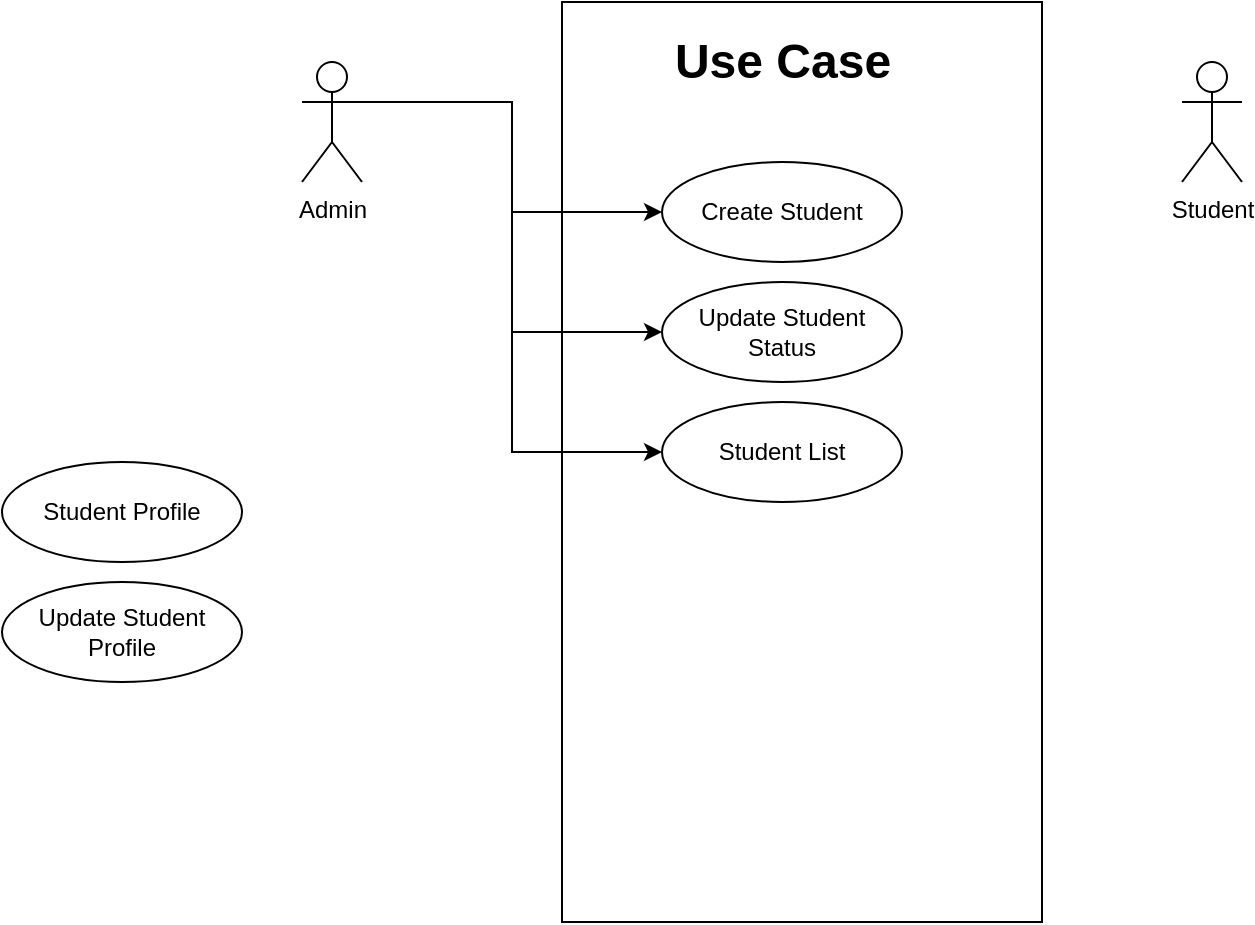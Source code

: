 <mxfile version="24.7.16">
  <diagram name="Page-1" id="rNdpRZ86mS_dMvVrNEBS">
    <mxGraphModel dx="880" dy="516" grid="1" gridSize="10" guides="1" tooltips="1" connect="1" arrows="1" fold="1" page="1" pageScale="1" pageWidth="850" pageHeight="1100" math="0" shadow="0">
      <root>
        <mxCell id="0" />
        <mxCell id="1" parent="0" />
        <mxCell id="Hr1ISlO8dgCflrBcIG9d-1" value="" style="whiteSpace=wrap;html=1;" vertex="1" parent="1">
          <mxGeometry x="360" y="70" width="240" height="460" as="geometry" />
        </mxCell>
        <mxCell id="Hr1ISlO8dgCflrBcIG9d-12" style="edgeStyle=orthogonalEdgeStyle;rounded=0;orthogonalLoop=1;jettySize=auto;html=1;exitX=1;exitY=0.333;exitDx=0;exitDy=0;exitPerimeter=0;entryX=0;entryY=0.5;entryDx=0;entryDy=0;" edge="1" parent="1" source="Hr1ISlO8dgCflrBcIG9d-2" target="Hr1ISlO8dgCflrBcIG9d-10">
          <mxGeometry relative="1" as="geometry" />
        </mxCell>
        <mxCell id="Hr1ISlO8dgCflrBcIG9d-14" style="edgeStyle=orthogonalEdgeStyle;rounded=0;orthogonalLoop=1;jettySize=auto;html=1;exitX=1;exitY=0.333;exitDx=0;exitDy=0;exitPerimeter=0;entryX=0;entryY=0.5;entryDx=0;entryDy=0;" edge="1" parent="1" source="Hr1ISlO8dgCflrBcIG9d-2" target="Hr1ISlO8dgCflrBcIG9d-3">
          <mxGeometry relative="1" as="geometry" />
        </mxCell>
        <mxCell id="Hr1ISlO8dgCflrBcIG9d-16" style="edgeStyle=orthogonalEdgeStyle;rounded=0;orthogonalLoop=1;jettySize=auto;html=1;exitX=1;exitY=0.333;exitDx=0;exitDy=0;exitPerimeter=0;entryX=0;entryY=0.5;entryDx=0;entryDy=0;" edge="1" parent="1" source="Hr1ISlO8dgCflrBcIG9d-2" target="Hr1ISlO8dgCflrBcIG9d-13">
          <mxGeometry relative="1" as="geometry" />
        </mxCell>
        <mxCell id="Hr1ISlO8dgCflrBcIG9d-2" value="Admin" style="shape=umlActor;verticalLabelPosition=bottom;verticalAlign=top;html=1;outlineConnect=0;" vertex="1" parent="1">
          <mxGeometry x="230" y="100" width="30" height="60" as="geometry" />
        </mxCell>
        <mxCell id="Hr1ISlO8dgCflrBcIG9d-3" value="Update Student Status" style="ellipse;whiteSpace=wrap;html=1;" vertex="1" parent="1">
          <mxGeometry x="410" y="210" width="120" height="50" as="geometry" />
        </mxCell>
        <mxCell id="Hr1ISlO8dgCflrBcIG9d-4" value="Use Case" style="text;strokeColor=none;fillColor=none;html=1;fontSize=24;fontStyle=1;verticalAlign=middle;align=center;" vertex="1" parent="1">
          <mxGeometry x="420" y="80" width="100" height="40" as="geometry" />
        </mxCell>
        <mxCell id="Hr1ISlO8dgCflrBcIG9d-5" value="Student Profile" style="ellipse;whiteSpace=wrap;html=1;" vertex="1" parent="1">
          <mxGeometry x="80" y="300" width="120" height="50" as="geometry" />
        </mxCell>
        <mxCell id="Hr1ISlO8dgCflrBcIG9d-6" value="Student" style="shape=umlActor;verticalLabelPosition=bottom;verticalAlign=top;html=1;outlineConnect=0;" vertex="1" parent="1">
          <mxGeometry x="670" y="100" width="30" height="60" as="geometry" />
        </mxCell>
        <mxCell id="Hr1ISlO8dgCflrBcIG9d-10" value="Create Student" style="ellipse;whiteSpace=wrap;html=1;" vertex="1" parent="1">
          <mxGeometry x="410" y="150" width="120" height="50" as="geometry" />
        </mxCell>
        <mxCell id="Hr1ISlO8dgCflrBcIG9d-11" value="Update Student Profile" style="ellipse;whiteSpace=wrap;html=1;" vertex="1" parent="1">
          <mxGeometry x="80" y="360" width="120" height="50" as="geometry" />
        </mxCell>
        <mxCell id="Hr1ISlO8dgCflrBcIG9d-13" value="Student List" style="ellipse;whiteSpace=wrap;html=1;" vertex="1" parent="1">
          <mxGeometry x="410" y="270" width="120" height="50" as="geometry" />
        </mxCell>
      </root>
    </mxGraphModel>
  </diagram>
</mxfile>
